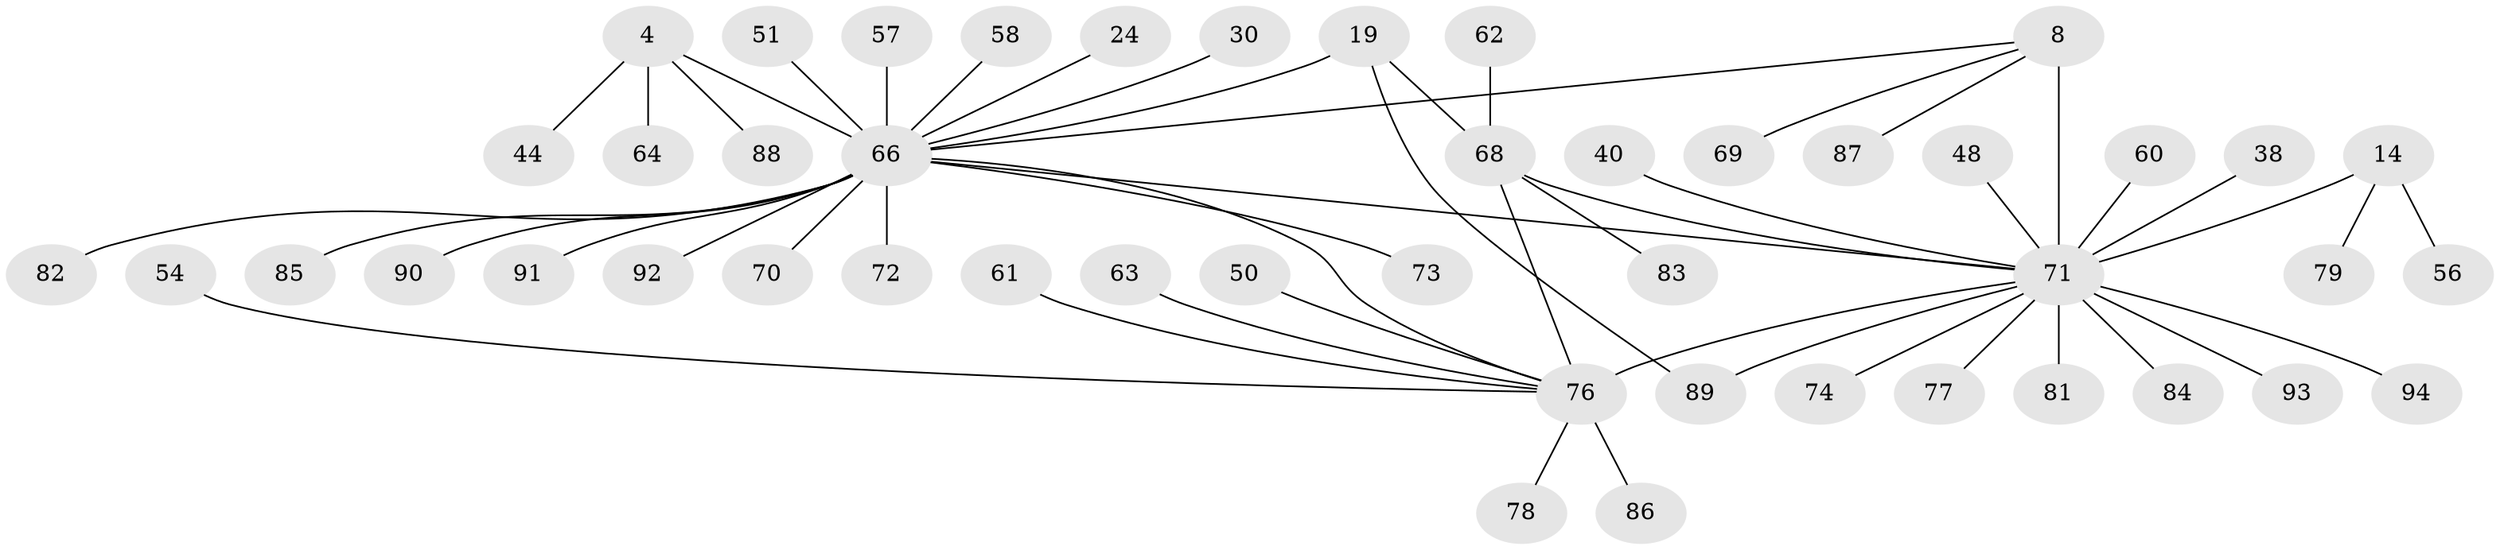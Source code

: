 // original degree distribution, {9: 0.0425531914893617, 3: 0.0425531914893617, 6: 0.010638297872340425, 10: 0.031914893617021274, 5: 0.05319148936170213, 4: 0.031914893617021274, 7: 0.031914893617021274, 12: 0.010638297872340425, 1: 0.574468085106383, 2: 0.1702127659574468}
// Generated by graph-tools (version 1.1) at 2025/58/03/04/25 21:58:40]
// undirected, 47 vertices, 51 edges
graph export_dot {
graph [start="1"]
  node [color=gray90,style=filled];
  4 [super="+2"];
  8 [super="+6"];
  14 [super="+13"];
  19 [super="+18"];
  24;
  30 [super="+28"];
  38;
  40;
  44 [super="+39"];
  48;
  50;
  51 [super="+37"];
  54;
  56;
  57 [super="+41"];
  58;
  60;
  61;
  62;
  63;
  64 [super="+53"];
  66 [super="+20+21+22"];
  68 [super="+11+23+42+46"];
  69;
  70;
  71 [super="+35+16"];
  72;
  73 [super="+43+45"];
  74 [super="+36+47"];
  76 [super="+75"];
  77 [super="+55"];
  78;
  79;
  81 [super="+59+65+67"];
  82 [super="+29"];
  83;
  84;
  85;
  86;
  87 [super="+80"];
  88;
  89;
  90;
  91 [super="+27+33"];
  92;
  93;
  94;
  4 -- 88;
  4 -- 44;
  4 -- 64;
  4 -- 66 [weight=4];
  8 -- 69;
  8 -- 87;
  8 -- 71 [weight=4];
  8 -- 66;
  14 -- 56;
  14 -- 79;
  14 -- 71 [weight=5];
  19 -- 89;
  19 -- 68;
  19 -- 66 [weight=4];
  24 -- 66;
  30 -- 66;
  38 -- 71;
  40 -- 71;
  48 -- 71;
  50 -- 76;
  51 -- 66;
  54 -- 76;
  57 -- 66;
  58 -- 66;
  60 -- 71;
  61 -- 76;
  62 -- 68;
  63 -- 76;
  66 -- 70;
  66 -- 71 [weight=3];
  66 -- 72 [weight=2];
  66 -- 73;
  66 -- 76;
  66 -- 82;
  66 -- 85;
  66 -- 90;
  66 -- 91 [weight=2];
  66 -- 92;
  68 -- 71;
  68 -- 76 [weight=4];
  68 -- 83;
  71 -- 76 [weight=3];
  71 -- 84;
  71 -- 93;
  71 -- 74;
  71 -- 77;
  71 -- 81;
  71 -- 89;
  71 -- 94;
  76 -- 78;
  76 -- 86;
}
